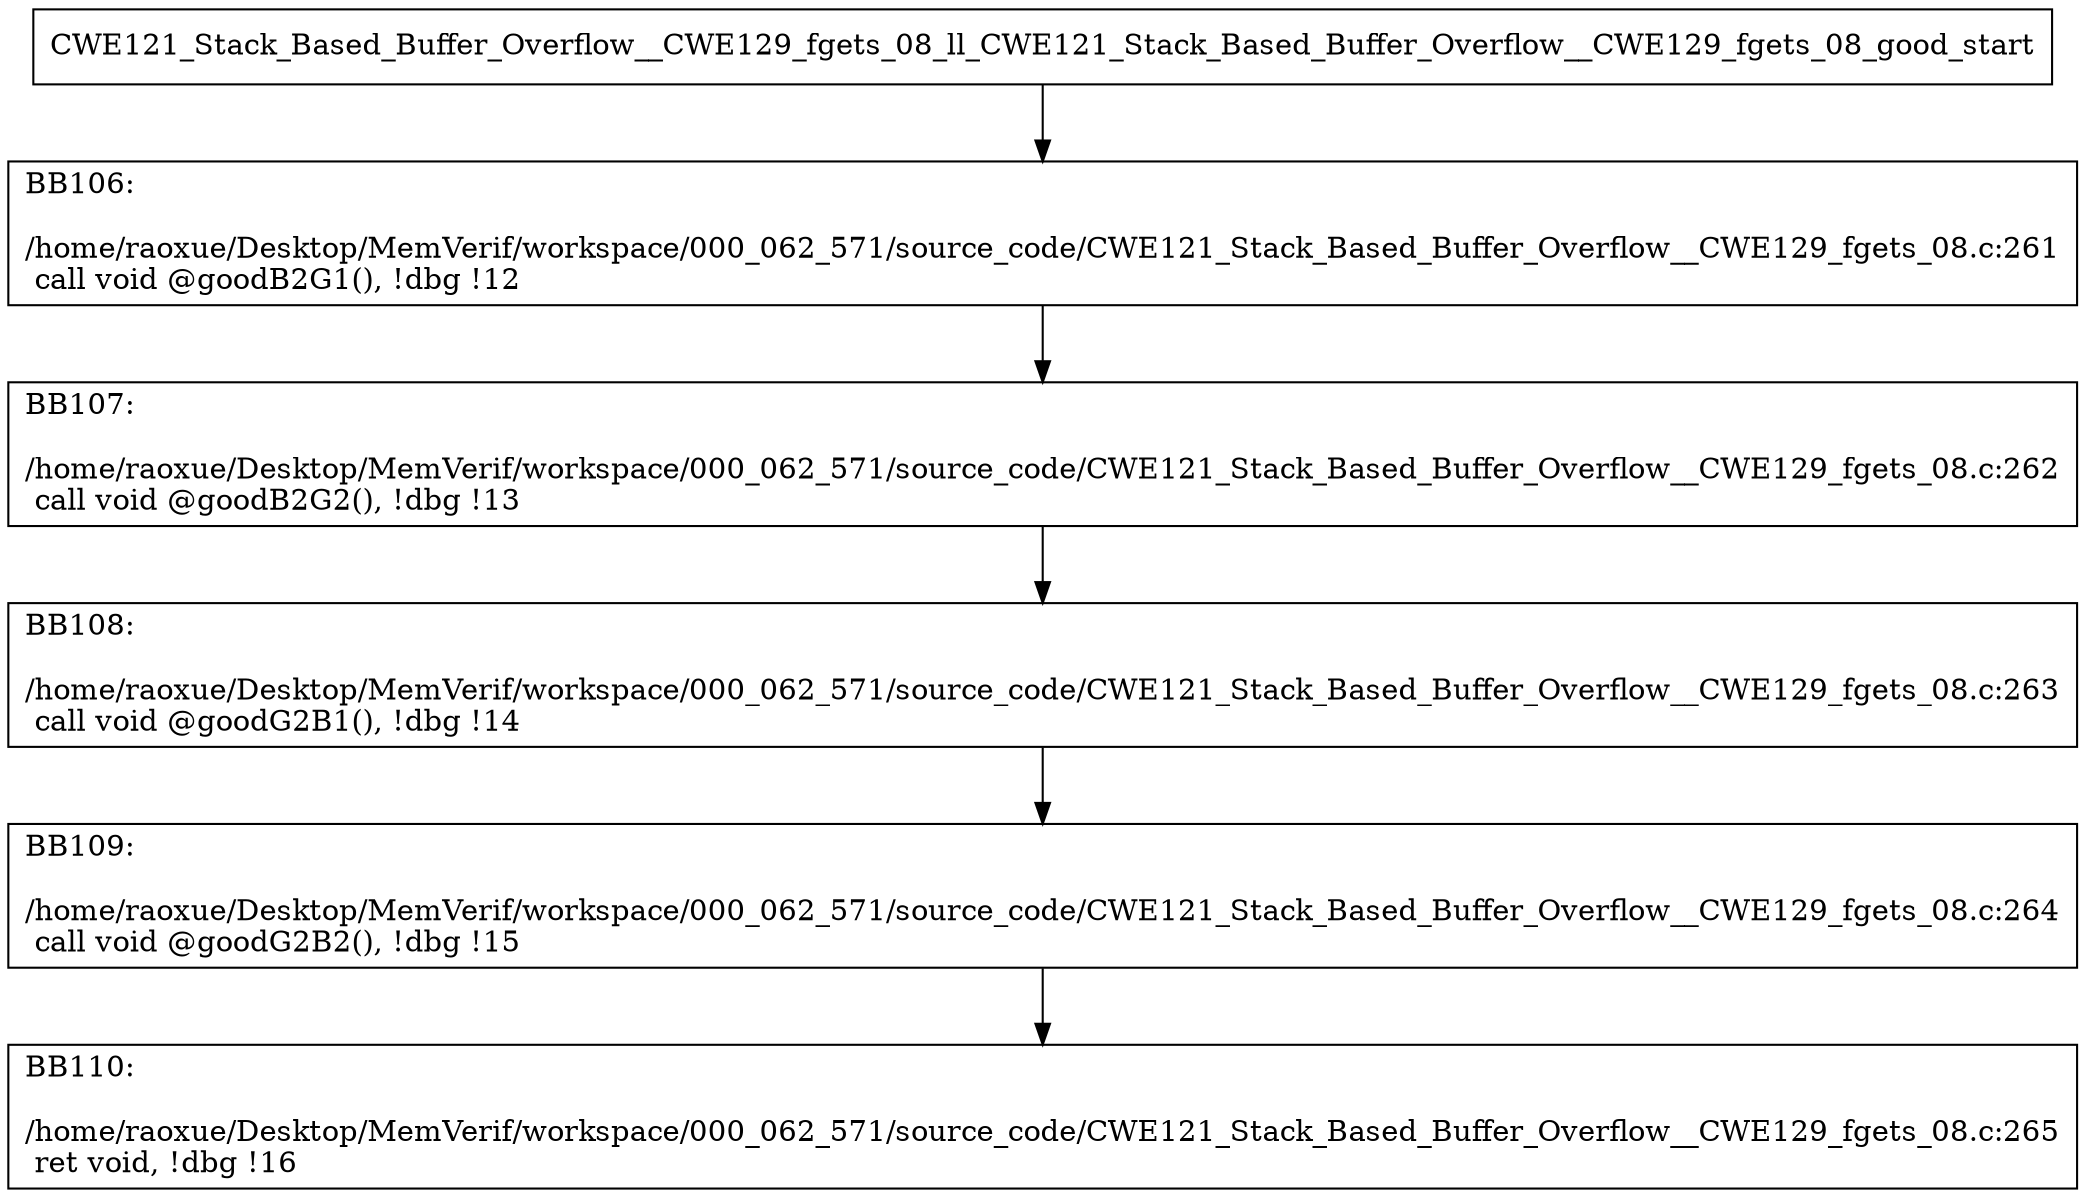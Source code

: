 digraph "CFG for'CWE121_Stack_Based_Buffer_Overflow__CWE129_fgets_08_ll_CWE121_Stack_Based_Buffer_Overflow__CWE129_fgets_08_good' function" {
	BBCWE121_Stack_Based_Buffer_Overflow__CWE129_fgets_08_ll_CWE121_Stack_Based_Buffer_Overflow__CWE129_fgets_08_good_start[shape=record,label="{CWE121_Stack_Based_Buffer_Overflow__CWE129_fgets_08_ll_CWE121_Stack_Based_Buffer_Overflow__CWE129_fgets_08_good_start}"];
	BBCWE121_Stack_Based_Buffer_Overflow__CWE129_fgets_08_ll_CWE121_Stack_Based_Buffer_Overflow__CWE129_fgets_08_good_start-> CWE121_Stack_Based_Buffer_Overflow__CWE129_fgets_08_ll_CWE121_Stack_Based_Buffer_Overflow__CWE129_fgets_08_goodBB106;
	CWE121_Stack_Based_Buffer_Overflow__CWE129_fgets_08_ll_CWE121_Stack_Based_Buffer_Overflow__CWE129_fgets_08_goodBB106 [shape=record, label="{BB106:\l\l/home/raoxue/Desktop/MemVerif/workspace/000_062_571/source_code/CWE121_Stack_Based_Buffer_Overflow__CWE129_fgets_08.c:261\l
  call void @goodB2G1(), !dbg !12\l
}"];
	CWE121_Stack_Based_Buffer_Overflow__CWE129_fgets_08_ll_CWE121_Stack_Based_Buffer_Overflow__CWE129_fgets_08_goodBB106-> CWE121_Stack_Based_Buffer_Overflow__CWE129_fgets_08_ll_CWE121_Stack_Based_Buffer_Overflow__CWE129_fgets_08_goodBB107;
	CWE121_Stack_Based_Buffer_Overflow__CWE129_fgets_08_ll_CWE121_Stack_Based_Buffer_Overflow__CWE129_fgets_08_goodBB107 [shape=record, label="{BB107:\l\l/home/raoxue/Desktop/MemVerif/workspace/000_062_571/source_code/CWE121_Stack_Based_Buffer_Overflow__CWE129_fgets_08.c:262\l
  call void @goodB2G2(), !dbg !13\l
}"];
	CWE121_Stack_Based_Buffer_Overflow__CWE129_fgets_08_ll_CWE121_Stack_Based_Buffer_Overflow__CWE129_fgets_08_goodBB107-> CWE121_Stack_Based_Buffer_Overflow__CWE129_fgets_08_ll_CWE121_Stack_Based_Buffer_Overflow__CWE129_fgets_08_goodBB108;
	CWE121_Stack_Based_Buffer_Overflow__CWE129_fgets_08_ll_CWE121_Stack_Based_Buffer_Overflow__CWE129_fgets_08_goodBB108 [shape=record, label="{BB108:\l\l/home/raoxue/Desktop/MemVerif/workspace/000_062_571/source_code/CWE121_Stack_Based_Buffer_Overflow__CWE129_fgets_08.c:263\l
  call void @goodG2B1(), !dbg !14\l
}"];
	CWE121_Stack_Based_Buffer_Overflow__CWE129_fgets_08_ll_CWE121_Stack_Based_Buffer_Overflow__CWE129_fgets_08_goodBB108-> CWE121_Stack_Based_Buffer_Overflow__CWE129_fgets_08_ll_CWE121_Stack_Based_Buffer_Overflow__CWE129_fgets_08_goodBB109;
	CWE121_Stack_Based_Buffer_Overflow__CWE129_fgets_08_ll_CWE121_Stack_Based_Buffer_Overflow__CWE129_fgets_08_goodBB109 [shape=record, label="{BB109:\l\l/home/raoxue/Desktop/MemVerif/workspace/000_062_571/source_code/CWE121_Stack_Based_Buffer_Overflow__CWE129_fgets_08.c:264\l
  call void @goodG2B2(), !dbg !15\l
}"];
	CWE121_Stack_Based_Buffer_Overflow__CWE129_fgets_08_ll_CWE121_Stack_Based_Buffer_Overflow__CWE129_fgets_08_goodBB109-> CWE121_Stack_Based_Buffer_Overflow__CWE129_fgets_08_ll_CWE121_Stack_Based_Buffer_Overflow__CWE129_fgets_08_goodBB110;
	CWE121_Stack_Based_Buffer_Overflow__CWE129_fgets_08_ll_CWE121_Stack_Based_Buffer_Overflow__CWE129_fgets_08_goodBB110 [shape=record, label="{BB110:\l\l/home/raoxue/Desktop/MemVerif/workspace/000_062_571/source_code/CWE121_Stack_Based_Buffer_Overflow__CWE129_fgets_08.c:265\l
  ret void, !dbg !16\l
}"];
}
